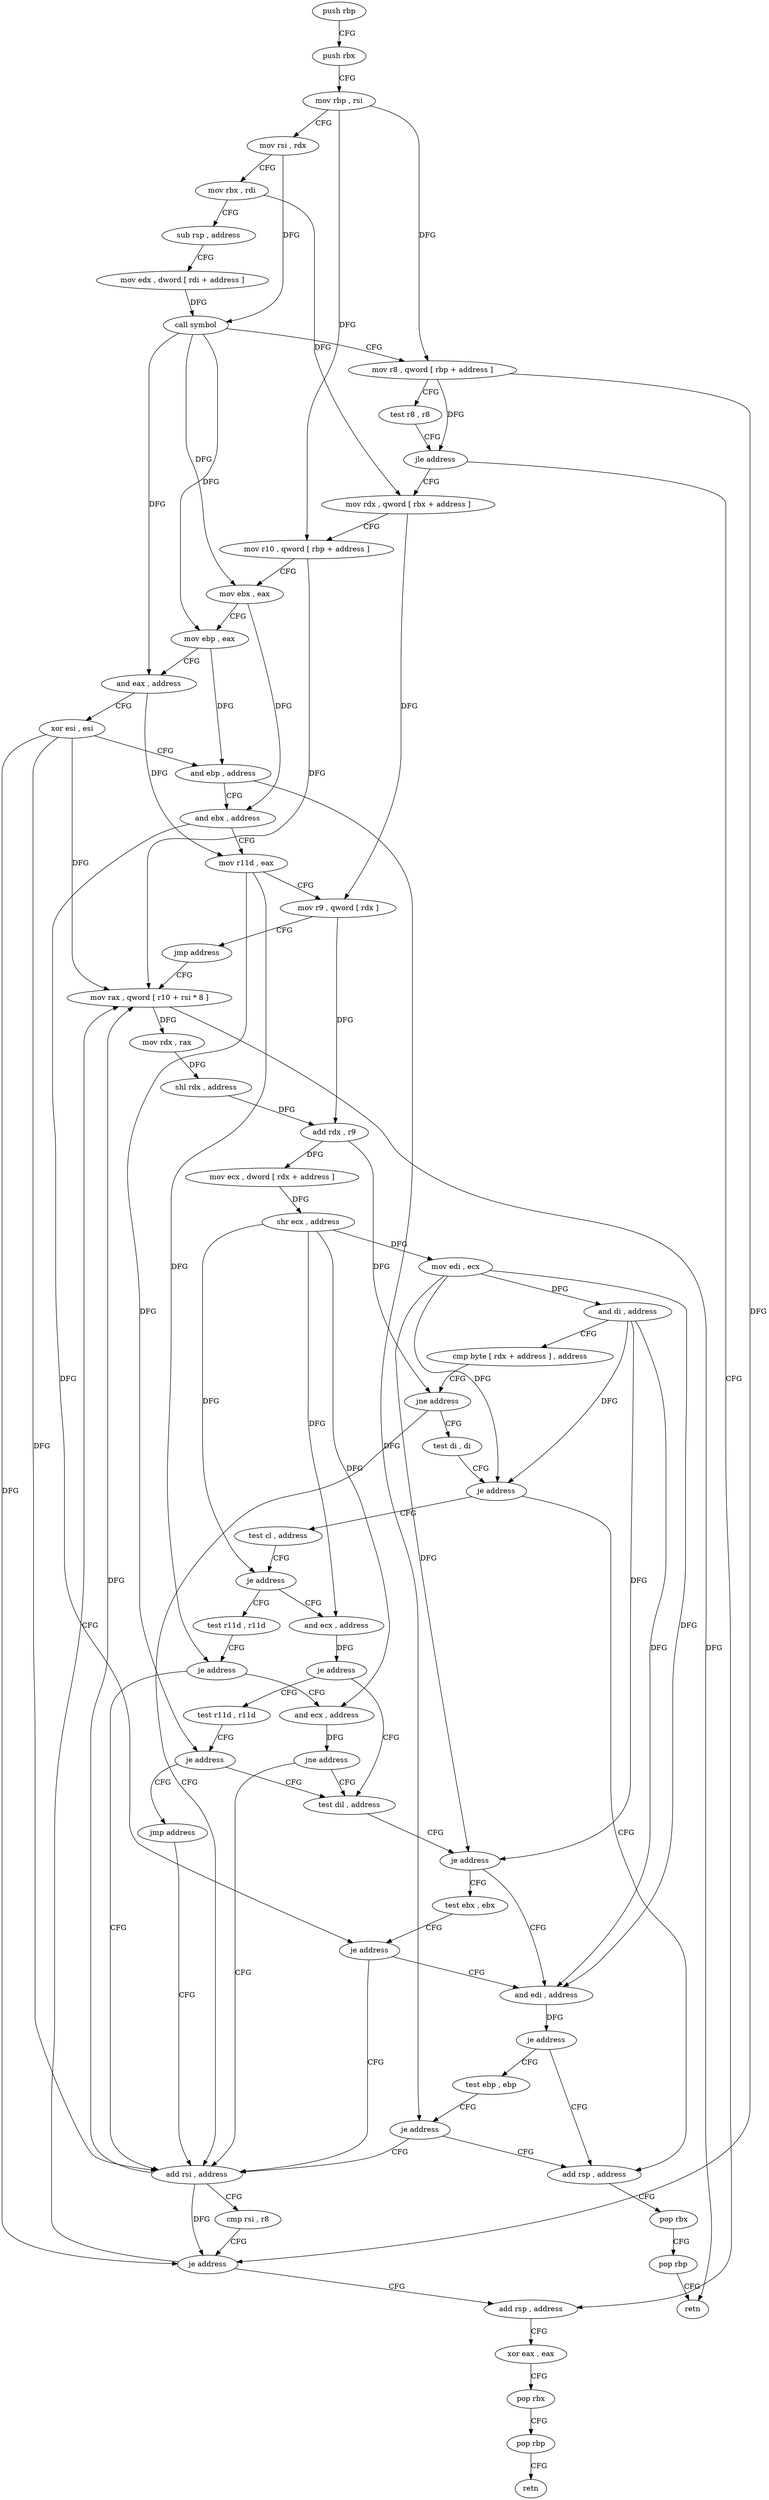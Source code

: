 digraph "func" {
"4340112" [label = "push rbp" ]
"4340113" [label = "push rbx" ]
"4340114" [label = "mov rbp , rsi" ]
"4340117" [label = "mov rsi , rdx" ]
"4340120" [label = "mov rbx , rdi" ]
"4340123" [label = "sub rsp , address" ]
"4340127" [label = "mov edx , dword [ rdi + address ]" ]
"4340133" [label = "call symbol" ]
"4340138" [label = "mov r8 , qword [ rbp + address ]" ]
"4340142" [label = "test r8 , r8" ]
"4340145" [label = "jle address" ]
"4340304" [label = "add rsp , address" ]
"4340151" [label = "mov rdx , qword [ rbx + address ]" ]
"4340308" [label = "xor eax , eax" ]
"4340310" [label = "pop rbx" ]
"4340311" [label = "pop rbp" ]
"4340312" [label = "retn" ]
"4340158" [label = "mov r10 , qword [ rbp + address ]" ]
"4340162" [label = "mov ebx , eax" ]
"4340164" [label = "mov ebp , eax" ]
"4340166" [label = "and eax , address" ]
"4340169" [label = "xor esi , esi" ]
"4340171" [label = "and ebp , address" ]
"4340174" [label = "and ebx , address" ]
"4340177" [label = "mov r11d , eax" ]
"4340180" [label = "mov r9 , qword [ rdx ]" ]
"4340183" [label = "jmp address" ]
"4340201" [label = "mov rax , qword [ r10 + rsi * 8 ]" ]
"4340205" [label = "mov rdx , rax" ]
"4340208" [label = "shl rdx , address" ]
"4340212" [label = "add rdx , r9" ]
"4340215" [label = "mov ecx , dword [ rdx + address ]" ]
"4340218" [label = "shr ecx , address" ]
"4340221" [label = "mov edi , ecx" ]
"4340223" [label = "and di , address" ]
"4340228" [label = "cmp byte [ rdx + address ] , address" ]
"4340232" [label = "jne address" ]
"4340192" [label = "add rsi , address" ]
"4340234" [label = "test di , di" ]
"4340196" [label = "cmp rsi , r8" ]
"4340199" [label = "je address" ]
"4340237" [label = "je address" ]
"4340276" [label = "add rsp , address" ]
"4340239" [label = "test cl , address" ]
"4340280" [label = "pop rbx" ]
"4340281" [label = "pop rbp" ]
"4340282" [label = "retn" ]
"4340242" [label = "je address" ]
"4340288" [label = "and ecx , address" ]
"4340244" [label = "test r11d , r11d" ]
"4340291" [label = "je address" ]
"4340254" [label = "test dil , address" ]
"4340293" [label = "test r11d , r11d" ]
"4340247" [label = "je address" ]
"4340249" [label = "and ecx , address" ]
"4340258" [label = "je address" ]
"4340264" [label = "and edi , address" ]
"4340260" [label = "test ebx , ebx" ]
"4340296" [label = "je address" ]
"4340298" [label = "jmp address" ]
"4340252" [label = "jne address" ]
"4340270" [label = "je address" ]
"4340272" [label = "test ebp , ebp" ]
"4340262" [label = "je address" ]
"4340274" [label = "je address" ]
"4340112" -> "4340113" [ label = "CFG" ]
"4340113" -> "4340114" [ label = "CFG" ]
"4340114" -> "4340117" [ label = "CFG" ]
"4340114" -> "4340138" [ label = "DFG" ]
"4340114" -> "4340158" [ label = "DFG" ]
"4340117" -> "4340120" [ label = "CFG" ]
"4340117" -> "4340133" [ label = "DFG" ]
"4340120" -> "4340123" [ label = "CFG" ]
"4340120" -> "4340151" [ label = "DFG" ]
"4340123" -> "4340127" [ label = "CFG" ]
"4340127" -> "4340133" [ label = "DFG" ]
"4340133" -> "4340138" [ label = "CFG" ]
"4340133" -> "4340162" [ label = "DFG" ]
"4340133" -> "4340164" [ label = "DFG" ]
"4340133" -> "4340166" [ label = "DFG" ]
"4340138" -> "4340142" [ label = "CFG" ]
"4340138" -> "4340145" [ label = "DFG" ]
"4340138" -> "4340199" [ label = "DFG" ]
"4340142" -> "4340145" [ label = "CFG" ]
"4340145" -> "4340304" [ label = "CFG" ]
"4340145" -> "4340151" [ label = "CFG" ]
"4340304" -> "4340308" [ label = "CFG" ]
"4340151" -> "4340158" [ label = "CFG" ]
"4340151" -> "4340180" [ label = "DFG" ]
"4340308" -> "4340310" [ label = "CFG" ]
"4340310" -> "4340311" [ label = "CFG" ]
"4340311" -> "4340312" [ label = "CFG" ]
"4340158" -> "4340162" [ label = "CFG" ]
"4340158" -> "4340201" [ label = "DFG" ]
"4340162" -> "4340164" [ label = "CFG" ]
"4340162" -> "4340174" [ label = "DFG" ]
"4340164" -> "4340166" [ label = "CFG" ]
"4340164" -> "4340171" [ label = "DFG" ]
"4340166" -> "4340169" [ label = "CFG" ]
"4340166" -> "4340177" [ label = "DFG" ]
"4340169" -> "4340171" [ label = "CFG" ]
"4340169" -> "4340201" [ label = "DFG" ]
"4340169" -> "4340192" [ label = "DFG" ]
"4340169" -> "4340199" [ label = "DFG" ]
"4340171" -> "4340174" [ label = "CFG" ]
"4340171" -> "4340274" [ label = "DFG" ]
"4340174" -> "4340177" [ label = "CFG" ]
"4340174" -> "4340262" [ label = "DFG" ]
"4340177" -> "4340180" [ label = "CFG" ]
"4340177" -> "4340247" [ label = "DFG" ]
"4340177" -> "4340296" [ label = "DFG" ]
"4340180" -> "4340183" [ label = "CFG" ]
"4340180" -> "4340212" [ label = "DFG" ]
"4340183" -> "4340201" [ label = "CFG" ]
"4340201" -> "4340205" [ label = "DFG" ]
"4340201" -> "4340282" [ label = "DFG" ]
"4340205" -> "4340208" [ label = "DFG" ]
"4340208" -> "4340212" [ label = "DFG" ]
"4340212" -> "4340215" [ label = "DFG" ]
"4340212" -> "4340232" [ label = "DFG" ]
"4340215" -> "4340218" [ label = "DFG" ]
"4340218" -> "4340221" [ label = "DFG" ]
"4340218" -> "4340242" [ label = "DFG" ]
"4340218" -> "4340288" [ label = "DFG" ]
"4340218" -> "4340249" [ label = "DFG" ]
"4340221" -> "4340223" [ label = "DFG" ]
"4340221" -> "4340237" [ label = "DFG" ]
"4340221" -> "4340258" [ label = "DFG" ]
"4340221" -> "4340264" [ label = "DFG" ]
"4340223" -> "4340228" [ label = "CFG" ]
"4340223" -> "4340237" [ label = "DFG" ]
"4340223" -> "4340258" [ label = "DFG" ]
"4340223" -> "4340264" [ label = "DFG" ]
"4340228" -> "4340232" [ label = "CFG" ]
"4340232" -> "4340192" [ label = "CFG" ]
"4340232" -> "4340234" [ label = "CFG" ]
"4340192" -> "4340196" [ label = "CFG" ]
"4340192" -> "4340201" [ label = "DFG" ]
"4340192" -> "4340199" [ label = "DFG" ]
"4340234" -> "4340237" [ label = "CFG" ]
"4340196" -> "4340199" [ label = "CFG" ]
"4340199" -> "4340304" [ label = "CFG" ]
"4340199" -> "4340201" [ label = "CFG" ]
"4340237" -> "4340276" [ label = "CFG" ]
"4340237" -> "4340239" [ label = "CFG" ]
"4340276" -> "4340280" [ label = "CFG" ]
"4340239" -> "4340242" [ label = "CFG" ]
"4340280" -> "4340281" [ label = "CFG" ]
"4340281" -> "4340282" [ label = "CFG" ]
"4340242" -> "4340288" [ label = "CFG" ]
"4340242" -> "4340244" [ label = "CFG" ]
"4340288" -> "4340291" [ label = "DFG" ]
"4340244" -> "4340247" [ label = "CFG" ]
"4340291" -> "4340254" [ label = "CFG" ]
"4340291" -> "4340293" [ label = "CFG" ]
"4340254" -> "4340258" [ label = "CFG" ]
"4340293" -> "4340296" [ label = "CFG" ]
"4340247" -> "4340192" [ label = "CFG" ]
"4340247" -> "4340249" [ label = "CFG" ]
"4340249" -> "4340252" [ label = "DFG" ]
"4340258" -> "4340264" [ label = "CFG" ]
"4340258" -> "4340260" [ label = "CFG" ]
"4340264" -> "4340270" [ label = "DFG" ]
"4340260" -> "4340262" [ label = "CFG" ]
"4340296" -> "4340254" [ label = "CFG" ]
"4340296" -> "4340298" [ label = "CFG" ]
"4340298" -> "4340192" [ label = "CFG" ]
"4340252" -> "4340192" [ label = "CFG" ]
"4340252" -> "4340254" [ label = "CFG" ]
"4340270" -> "4340276" [ label = "CFG" ]
"4340270" -> "4340272" [ label = "CFG" ]
"4340272" -> "4340274" [ label = "CFG" ]
"4340262" -> "4340192" [ label = "CFG" ]
"4340262" -> "4340264" [ label = "CFG" ]
"4340274" -> "4340192" [ label = "CFG" ]
"4340274" -> "4340276" [ label = "CFG" ]
}
